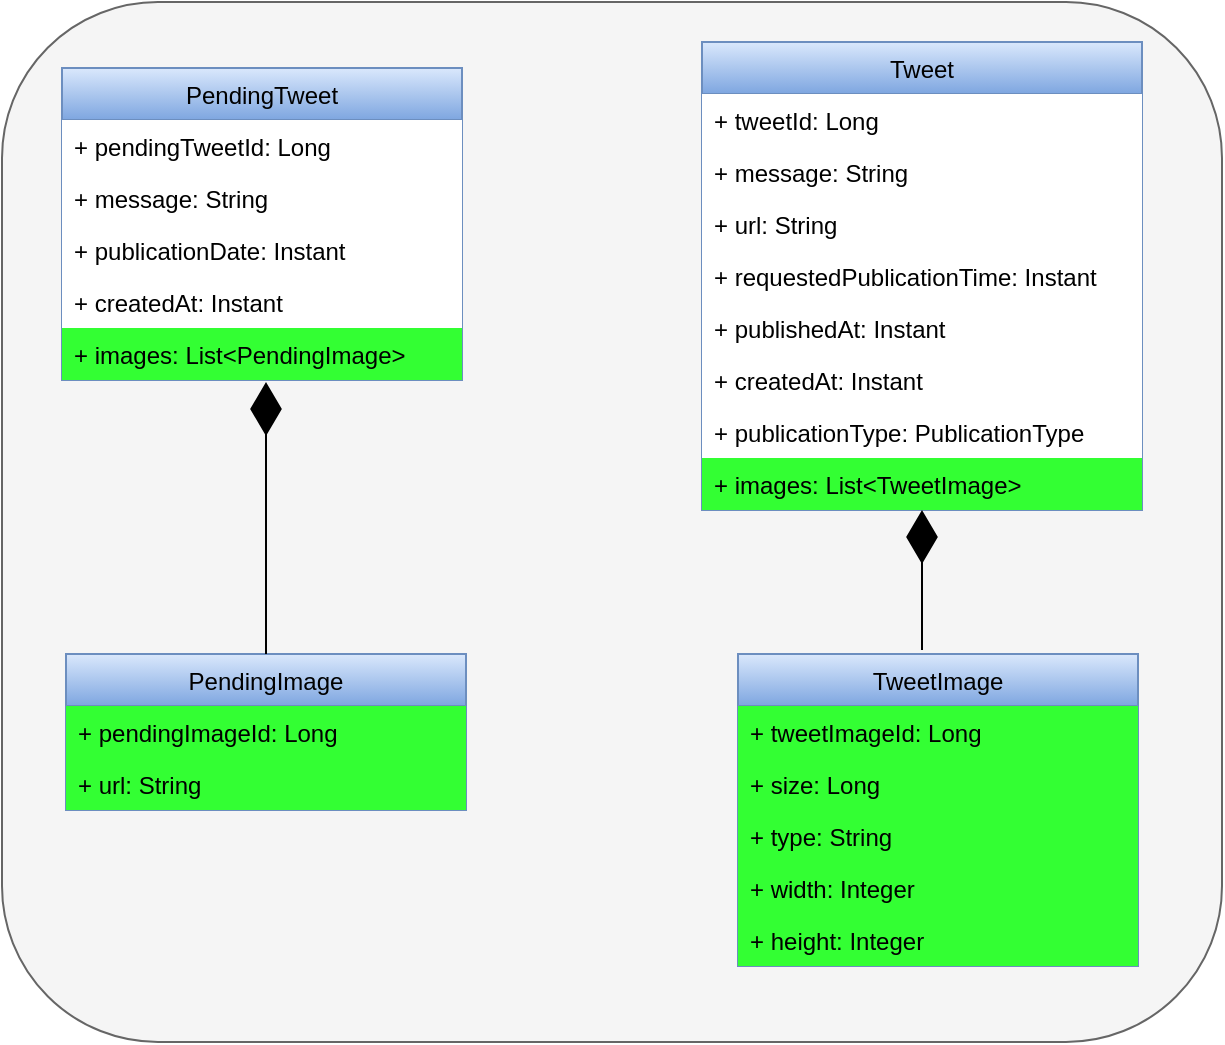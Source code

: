 <mxfile version="15.8.2" type="device"><diagram id="JaQUfhBU_iUaEwTsBfSI" name="Page-1"><mxGraphModel dx="1422" dy="644" grid="1" gridSize="10" guides="1" tooltips="1" connect="1" arrows="1" fold="1" page="1" pageScale="1" pageWidth="827" pageHeight="1169" math="0" shadow="0"><root><mxCell id="0"/><mxCell id="1" parent="0"/><mxCell id="09edNfEtkArgiSdtpMBt-26" value="" style="rounded=1;whiteSpace=wrap;html=1;fillColor=#f5f5f5;fontColor=#333333;strokeColor=#666666;" vertex="1" parent="1"><mxGeometry x="110" y="120" width="610" height="520" as="geometry"/></mxCell><mxCell id="09edNfEtkArgiSdtpMBt-9" value="PendingTweet" style="swimlane;fontStyle=0;childLayout=stackLayout;horizontal=1;startSize=26;fillColor=#dae8fc;horizontalStack=0;resizeParent=1;resizeParentMax=0;resizeLast=0;collapsible=1;marginBottom=0;strokeColor=#6c8ebf;gradientColor=#7ea6e0;" vertex="1" parent="1"><mxGeometry x="140" y="153" width="200" height="156" as="geometry"/></mxCell><mxCell id="09edNfEtkArgiSdtpMBt-10" value="+ pendingTweetId: Long" style="text;strokeColor=none;fillColor=default;align=left;verticalAlign=top;spacingLeft=4;spacingRight=4;overflow=hidden;rotatable=0;points=[[0,0.5],[1,0.5]];portConstraint=eastwest;" vertex="1" parent="09edNfEtkArgiSdtpMBt-9"><mxGeometry y="26" width="200" height="26" as="geometry"/></mxCell><mxCell id="09edNfEtkArgiSdtpMBt-11" value="+ message: String" style="text;strokeColor=none;fillColor=default;align=left;verticalAlign=top;spacingLeft=4;spacingRight=4;overflow=hidden;rotatable=0;points=[[0,0.5],[1,0.5]];portConstraint=eastwest;" vertex="1" parent="09edNfEtkArgiSdtpMBt-9"><mxGeometry y="52" width="200" height="26" as="geometry"/></mxCell><mxCell id="09edNfEtkArgiSdtpMBt-13" value="+ publicationDate: Instant" style="text;strokeColor=none;fillColor=default;align=left;verticalAlign=top;spacingLeft=4;spacingRight=4;overflow=hidden;rotatable=0;points=[[0,0.5],[1,0.5]];portConstraint=eastwest;" vertex="1" parent="09edNfEtkArgiSdtpMBt-9"><mxGeometry y="78" width="200" height="26" as="geometry"/></mxCell><mxCell id="09edNfEtkArgiSdtpMBt-14" value="+ createdAt: Instant" style="text;strokeColor=none;fillColor=default;align=left;verticalAlign=top;spacingLeft=4;spacingRight=4;overflow=hidden;rotatable=0;points=[[0,0.5],[1,0.5]];portConstraint=eastwest;" vertex="1" parent="09edNfEtkArgiSdtpMBt-9"><mxGeometry y="104" width="200" height="26" as="geometry"/></mxCell><mxCell id="09edNfEtkArgiSdtpMBt-32" value="+ images: List&lt;PendingImage&gt;" style="text;strokeColor=none;fillColor=#33FF33;align=left;verticalAlign=top;spacingLeft=4;spacingRight=4;overflow=hidden;rotatable=0;points=[[0,0.5],[1,0.5]];portConstraint=eastwest;" vertex="1" parent="09edNfEtkArgiSdtpMBt-9"><mxGeometry y="130" width="200" height="26" as="geometry"/></mxCell><mxCell id="09edNfEtkArgiSdtpMBt-2" value="Tweet" style="swimlane;fontStyle=0;childLayout=stackLayout;horizontal=1;startSize=26;fillColor=#dae8fc;horizontalStack=0;resizeParent=1;resizeParentMax=0;resizeLast=0;collapsible=1;marginBottom=0;strokeColor=#6c8ebf;gradientColor=#7ea6e0;" vertex="1" parent="1"><mxGeometry x="460" y="140" width="220" height="234" as="geometry"/></mxCell><mxCell id="09edNfEtkArgiSdtpMBt-3" value="+ tweetId: Long" style="text;align=left;verticalAlign=top;spacingLeft=4;spacingRight=4;overflow=hidden;rotatable=0;points=[[0,0.5],[1,0.5]];portConstraint=eastwest;fillColor=default;" vertex="1" parent="09edNfEtkArgiSdtpMBt-2"><mxGeometry y="26" width="220" height="26" as="geometry"/></mxCell><mxCell id="09edNfEtkArgiSdtpMBt-4" value="+ message: String" style="text;strokeColor=none;fillColor=default;align=left;verticalAlign=top;spacingLeft=4;spacingRight=4;overflow=hidden;rotatable=0;points=[[0,0.5],[1,0.5]];portConstraint=eastwest;" vertex="1" parent="09edNfEtkArgiSdtpMBt-2"><mxGeometry y="52" width="220" height="26" as="geometry"/></mxCell><mxCell id="09edNfEtkArgiSdtpMBt-27" value="+ url: String" style="text;strokeColor=none;fillColor=default;align=left;verticalAlign=top;spacingLeft=4;spacingRight=4;overflow=hidden;rotatable=0;points=[[0,0.5],[1,0.5]];portConstraint=eastwest;" vertex="1" parent="09edNfEtkArgiSdtpMBt-2"><mxGeometry y="78" width="220" height="26" as="geometry"/></mxCell><mxCell id="09edNfEtkArgiSdtpMBt-6" value="+ requestedPublicationTime: Instant" style="text;strokeColor=none;fillColor=default;align=left;verticalAlign=top;spacingLeft=4;spacingRight=4;overflow=hidden;rotatable=0;points=[[0,0.5],[1,0.5]];portConstraint=eastwest;" vertex="1" parent="09edNfEtkArgiSdtpMBt-2"><mxGeometry y="104" width="220" height="26" as="geometry"/></mxCell><mxCell id="09edNfEtkArgiSdtpMBt-7" value="+ publishedAt: Instant" style="text;strokeColor=none;fillColor=default;align=left;verticalAlign=top;spacingLeft=4;spacingRight=4;overflow=hidden;rotatable=0;points=[[0,0.5],[1,0.5]];portConstraint=eastwest;" vertex="1" parent="09edNfEtkArgiSdtpMBt-2"><mxGeometry y="130" width="220" height="26" as="geometry"/></mxCell><mxCell id="09edNfEtkArgiSdtpMBt-8" value="+ createdAt: Instant" style="text;strokeColor=none;fillColor=default;align=left;verticalAlign=top;spacingLeft=4;spacingRight=4;overflow=hidden;rotatable=0;points=[[0,0.5],[1,0.5]];portConstraint=eastwest;" vertex="1" parent="09edNfEtkArgiSdtpMBt-2"><mxGeometry y="156" width="220" height="26" as="geometry"/></mxCell><mxCell id="09edNfEtkArgiSdtpMBt-28" value="+ publicationType: PublicationType" style="text;strokeColor=none;fillColor=#FFFFFF;align=left;verticalAlign=top;spacingLeft=4;spacingRight=4;overflow=hidden;rotatable=0;points=[[0,0.5],[1,0.5]];portConstraint=eastwest;" vertex="1" parent="09edNfEtkArgiSdtpMBt-2"><mxGeometry y="182" width="220" height="26" as="geometry"/></mxCell><mxCell id="09edNfEtkArgiSdtpMBt-67" value="+ images: List&lt;TweetImage&gt;" style="text;strokeColor=none;fillColor=#33FF33;align=left;verticalAlign=top;spacingLeft=4;spacingRight=4;overflow=hidden;rotatable=0;points=[[0,0.5],[1,0.5]];portConstraint=eastwest;" vertex="1" parent="09edNfEtkArgiSdtpMBt-2"><mxGeometry y="208" width="220" height="26" as="geometry"/></mxCell><mxCell id="09edNfEtkArgiSdtpMBt-29" value="PendingImage" style="swimlane;fontStyle=0;childLayout=stackLayout;horizontal=1;startSize=26;fillColor=#dae8fc;horizontalStack=0;resizeParent=1;resizeParentMax=0;resizeLast=0;collapsible=1;marginBottom=0;strokeColor=#6c8ebf;gradientColor=#7ea6e0;" vertex="1" parent="1"><mxGeometry x="142" y="446" width="200" height="78" as="geometry"/></mxCell><mxCell id="09edNfEtkArgiSdtpMBt-30" value="+ pendingImageId: Long" style="text;strokeColor=none;fillColor=#33FF33;align=left;verticalAlign=top;spacingLeft=4;spacingRight=4;overflow=hidden;rotatable=0;points=[[0,0.5],[1,0.5]];portConstraint=eastwest;" vertex="1" parent="09edNfEtkArgiSdtpMBt-29"><mxGeometry y="26" width="200" height="26" as="geometry"/></mxCell><mxCell id="09edNfEtkArgiSdtpMBt-31" value="+ url: String" style="text;strokeColor=none;fillColor=#33FF33;align=left;verticalAlign=top;spacingLeft=4;spacingRight=4;overflow=hidden;rotatable=0;points=[[0,0.5],[1,0.5]];portConstraint=eastwest;" vertex="1" parent="09edNfEtkArgiSdtpMBt-29"><mxGeometry y="52" width="200" height="26" as="geometry"/></mxCell><mxCell id="09edNfEtkArgiSdtpMBt-34" value="" style="endArrow=diamondThin;endFill=1;endSize=24;html=1;rounded=0;exitX=0.5;exitY=0;exitDx=0;exitDy=0;" edge="1" parent="1" source="09edNfEtkArgiSdtpMBt-29"><mxGeometry width="160" relative="1" as="geometry"><mxPoint x="330" y="330" as="sourcePoint"/><mxPoint x="242" y="310" as="targetPoint"/></mxGeometry></mxCell><mxCell id="09edNfEtkArgiSdtpMBt-60" value="TweetImage" style="swimlane;fontStyle=0;childLayout=stackLayout;horizontal=1;startSize=26;fillColor=#dae8fc;horizontalStack=0;resizeParent=1;resizeParentMax=0;resizeLast=0;collapsible=1;marginBottom=0;strokeColor=#6c8ebf;gradientColor=#7ea6e0;" vertex="1" parent="1"><mxGeometry x="478" y="446" width="200" height="156" as="geometry"/></mxCell><mxCell id="09edNfEtkArgiSdtpMBt-61" value="+ tweetImageId: Long" style="text;strokeColor=none;fillColor=#33FF33;align=left;verticalAlign=top;spacingLeft=4;spacingRight=4;overflow=hidden;rotatable=0;points=[[0,0.5],[1,0.5]];portConstraint=eastwest;" vertex="1" parent="09edNfEtkArgiSdtpMBt-60"><mxGeometry y="26" width="200" height="26" as="geometry"/></mxCell><mxCell id="09edNfEtkArgiSdtpMBt-62" value="+ size: Long" style="text;strokeColor=none;fillColor=#33FF33;align=left;verticalAlign=top;spacingLeft=4;spacingRight=4;overflow=hidden;rotatable=0;points=[[0,0.5],[1,0.5]];portConstraint=eastwest;" vertex="1" parent="09edNfEtkArgiSdtpMBt-60"><mxGeometry y="52" width="200" height="26" as="geometry"/></mxCell><mxCell id="09edNfEtkArgiSdtpMBt-63" value="+ type: String" style="text;strokeColor=none;fillColor=#33FF33;align=left;verticalAlign=top;spacingLeft=4;spacingRight=4;overflow=hidden;rotatable=0;points=[[0,0.5],[1,0.5]];portConstraint=eastwest;" vertex="1" parent="09edNfEtkArgiSdtpMBt-60"><mxGeometry y="78" width="200" height="26" as="geometry"/></mxCell><mxCell id="09edNfEtkArgiSdtpMBt-64" value="+ width: Integer" style="text;strokeColor=none;fillColor=#33FF33;align=left;verticalAlign=top;spacingLeft=4;spacingRight=4;overflow=hidden;rotatable=0;points=[[0,0.5],[1,0.5]];portConstraint=eastwest;" vertex="1" parent="09edNfEtkArgiSdtpMBt-60"><mxGeometry y="104" width="200" height="26" as="geometry"/></mxCell><mxCell id="09edNfEtkArgiSdtpMBt-65" value="+ height: Integer" style="text;strokeColor=none;fillColor=#33FF33;align=left;verticalAlign=top;spacingLeft=4;spacingRight=4;overflow=hidden;rotatable=0;points=[[0,0.5],[1,0.5]];portConstraint=eastwest;" vertex="1" parent="09edNfEtkArgiSdtpMBt-60"><mxGeometry y="130" width="200" height="26" as="geometry"/></mxCell><mxCell id="09edNfEtkArgiSdtpMBt-66" value="" style="endArrow=diamondThin;endFill=1;endSize=24;html=1;rounded=0;exitX=0.46;exitY=-0.013;exitDx=0;exitDy=0;exitPerimeter=0;" edge="1" parent="1" source="09edNfEtkArgiSdtpMBt-60" target="09edNfEtkArgiSdtpMBt-67"><mxGeometry width="160" relative="1" as="geometry"><mxPoint x="330" y="330" as="sourcePoint"/><mxPoint x="490" y="330" as="targetPoint"/><Array as="points"><mxPoint x="570" y="410"/></Array></mxGeometry></mxCell></root></mxGraphModel></diagram></mxfile>